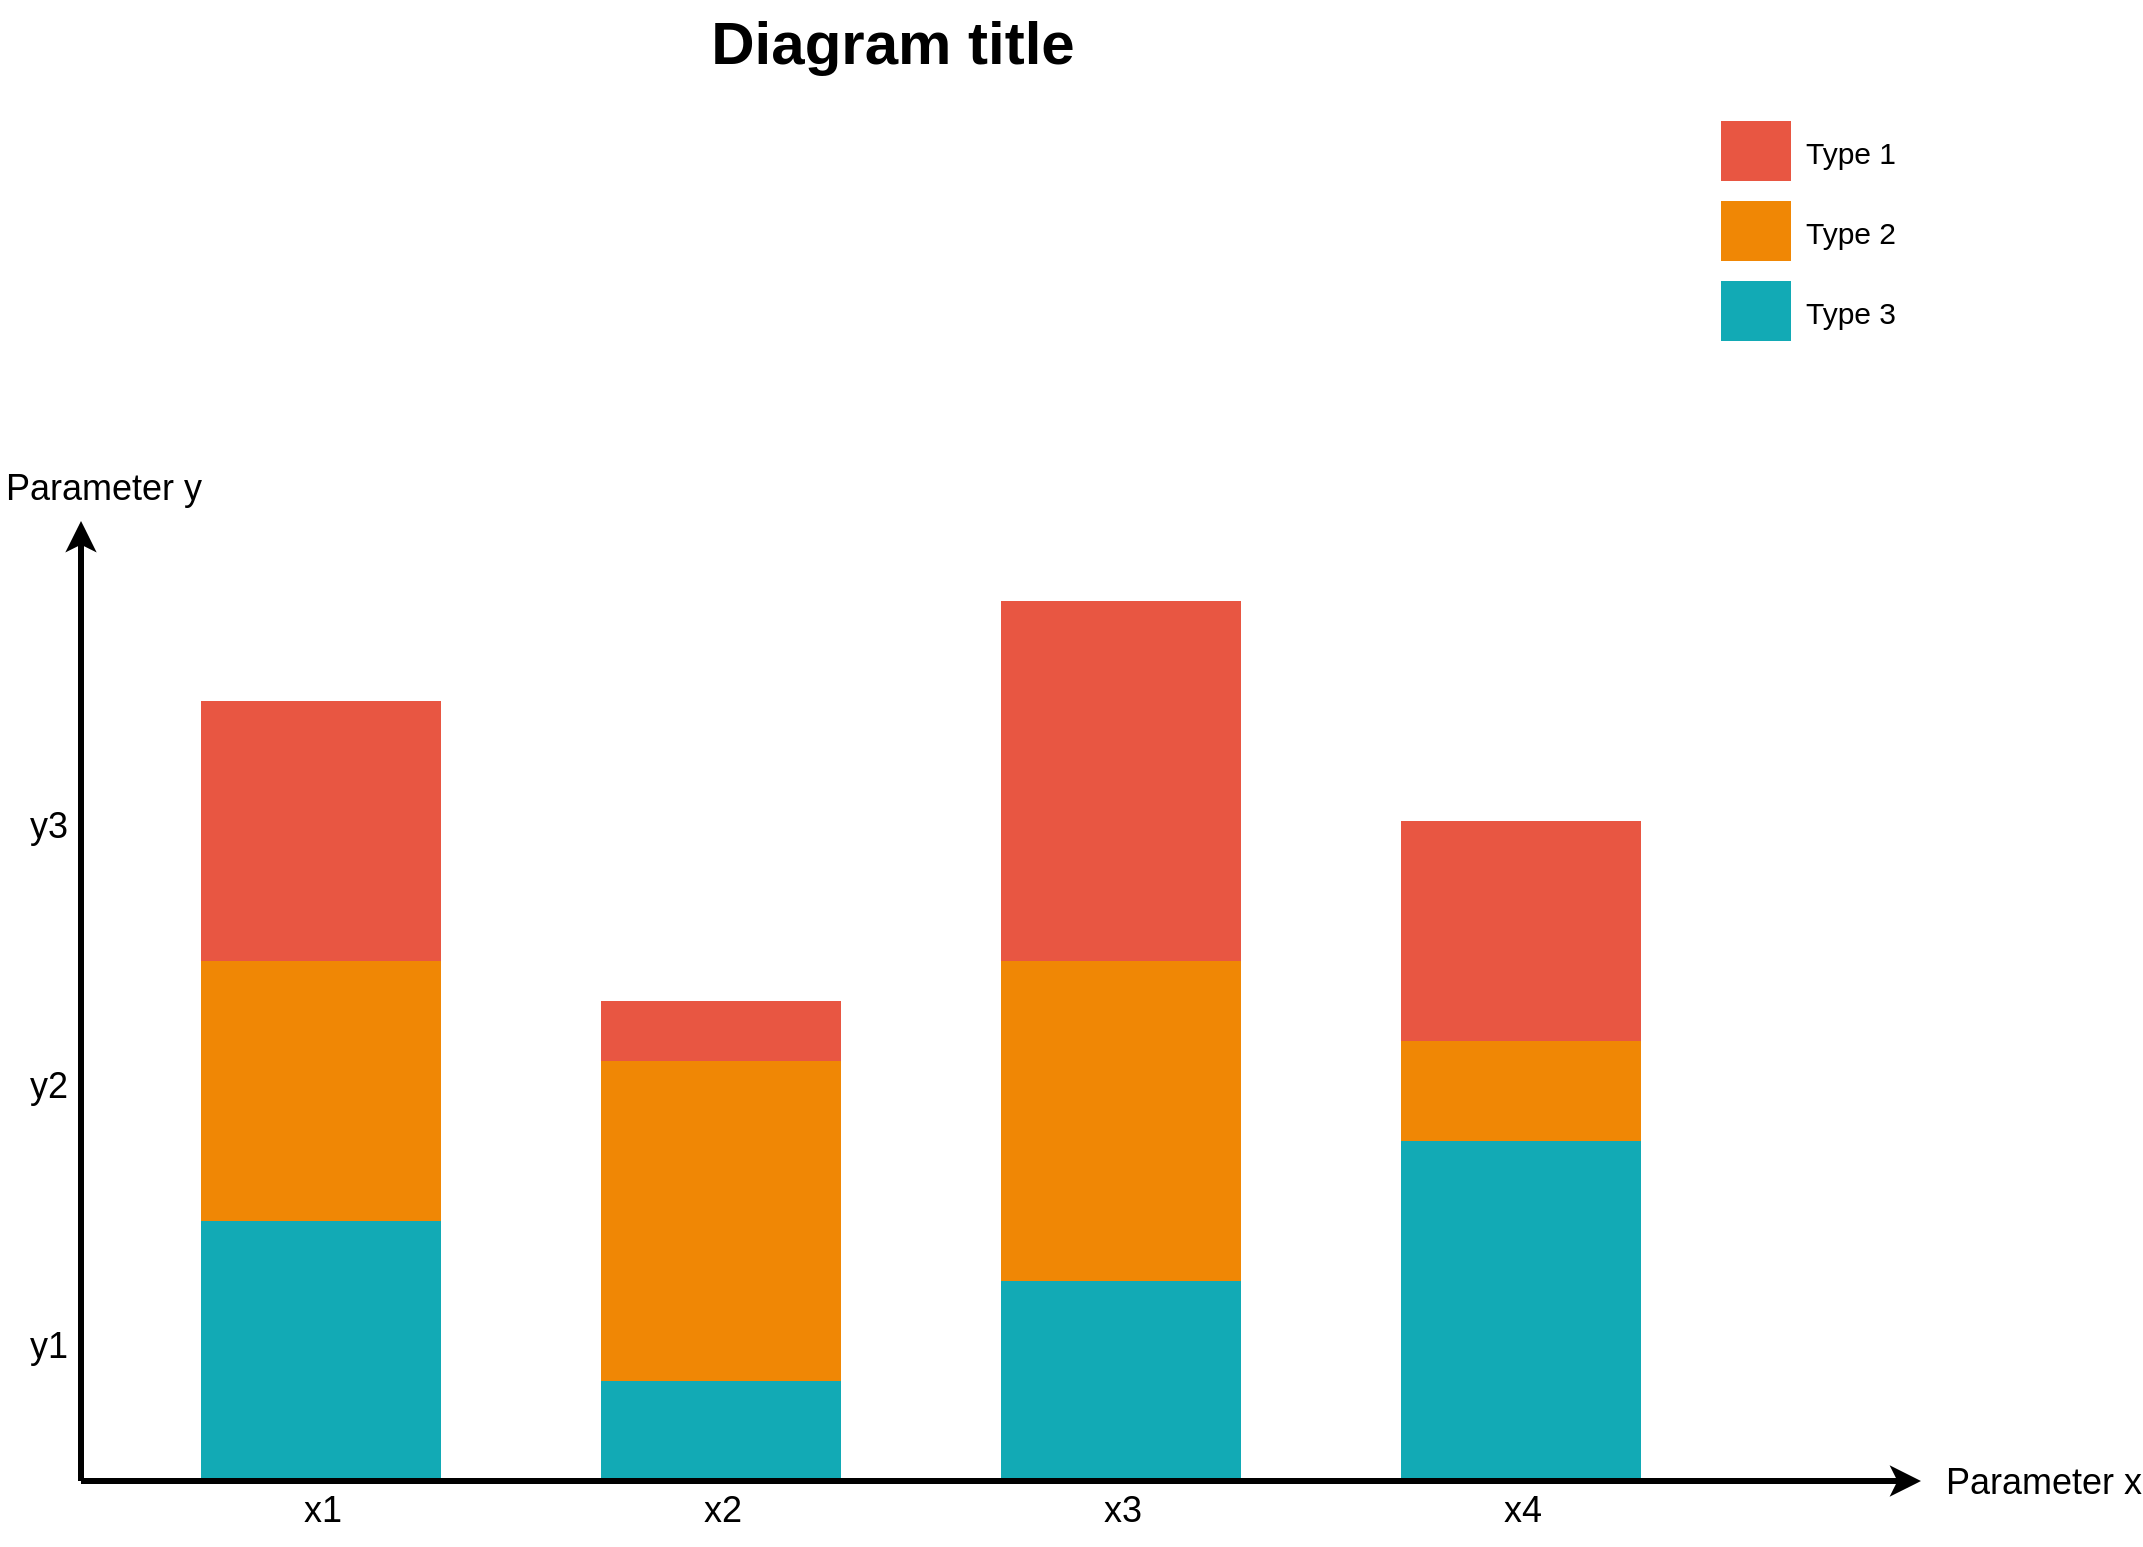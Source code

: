 <mxfile version="24.6.3" type="github">
  <diagram id="07fea595-8f29-1299-0266-81d95cde20df" name="Page-1">
    <mxGraphModel dx="-930" dy="-79" grid="1" gridSize="10" guides="1" tooltips="1" connect="1" arrows="1" fold="1" page="1" pageScale="1" pageWidth="1169" pageHeight="827" background="none" math="0" shadow="0">
      <root>
        <mxCell id="0" />
        <mxCell id="1" parent="0" />
        <mxCell id="723" value="" style="whiteSpace=wrap;fillColor=#12AAB5;gradientColor=none;gradientDirection=east;strokeColor=none;html=1;fontColor=#23445d;" parent="1" vertex="1">
          <mxGeometry x="2497.5" y="1464.5" width="120" height="130" as="geometry" />
        </mxCell>
        <mxCell id="724" value="" style="whiteSpace=wrap;fillColor=#12AAB5;gradientColor=none;gradientDirection=east;strokeColor=none;html=1;fontColor=#23445d;" parent="1" vertex="1">
          <mxGeometry x="2697.5" y="1544.5" width="120" height="50.0" as="geometry" />
        </mxCell>
        <mxCell id="725" value="" style="whiteSpace=wrap;fillColor=#12AAB5;gradientColor=none;gradientDirection=east;strokeColor=none;html=1;fontColor=#23445d;" parent="1" vertex="1">
          <mxGeometry x="2897.5" y="1494.5" width="120" height="100" as="geometry" />
        </mxCell>
        <mxCell id="726" value="" style="whiteSpace=wrap;fillColor=#12AAB5;gradientColor=none;gradientDirection=east;strokeColor=none;html=1;fontColor=#23445d;" parent="1" vertex="1">
          <mxGeometry x="3097.5" y="1424.5" width="120" height="170" as="geometry" />
        </mxCell>
        <mxCell id="727" value="" style="edgeStyle=none;html=1;fontColor=#000000;strokeWidth=3;strokeColor=#000000;" parent="1" edge="1">
          <mxGeometry width="100" height="100" relative="1" as="geometry">
            <mxPoint x="2437.5" y="1594.5" as="sourcePoint" />
            <mxPoint x="2437.5" y="1114.5" as="targetPoint" />
          </mxGeometry>
        </mxCell>
        <mxCell id="728" value="" style="whiteSpace=wrap;fillColor=#F08705;gradientColor=none;gradientDirection=east;strokeColor=none;html=1;fontColor=#23445d;" parent="1" vertex="1">
          <mxGeometry x="2497.5" y="1334.5" width="120" height="130" as="geometry" />
        </mxCell>
        <mxCell id="729" value="" style="whiteSpace=wrap;fillColor=#E85642;gradientColor=none;gradientDirection=east;strokeColor=none;html=1;fontColor=#23445d;" parent="1" vertex="1">
          <mxGeometry x="2497.5" y="1204.5" width="120" height="130" as="geometry" />
        </mxCell>
        <mxCell id="730" value="" style="whiteSpace=wrap;fillColor=#F08705;gradientColor=none;gradientDirection=east;strokeColor=none;html=1;fontColor=#23445d;" parent="1" vertex="1">
          <mxGeometry x="2697.5" y="1384.5" width="120" height="160.0" as="geometry" />
        </mxCell>
        <mxCell id="731" value="" style="whiteSpace=wrap;fillColor=#E85642;gradientColor=none;gradientDirection=east;strokeColor=none;html=1;fontColor=#23445d;" parent="1" vertex="1">
          <mxGeometry x="2697.5" y="1354.5" width="120" height="30" as="geometry" />
        </mxCell>
        <mxCell id="732" value="" style="whiteSpace=wrap;fillColor=#F08705;gradientColor=none;gradientDirection=east;strokeColor=none;html=1;fontColor=#23445d;" parent="1" vertex="1">
          <mxGeometry x="2897.5" y="1334.5" width="120" height="160" as="geometry" />
        </mxCell>
        <mxCell id="733" value="" style="whiteSpace=wrap;fillColor=#E85642;gradientColor=none;gradientDirection=east;strokeColor=none;html=1;fontColor=#23445d;" parent="1" vertex="1">
          <mxGeometry x="2897.5" y="1154.5" width="120" height="180" as="geometry" />
        </mxCell>
        <mxCell id="734" value="" style="edgeStyle=none;html=1;fontColor=#000000;strokeWidth=3;strokeColor=#000000;" parent="1" edge="1">
          <mxGeometry width="100" height="100" relative="1" as="geometry">
            <mxPoint x="2437.5" y="1594.5" as="sourcePoint" />
            <mxPoint x="3357.5" y="1594.5" as="targetPoint" />
          </mxGeometry>
        </mxCell>
        <mxCell id="735" value="Parameter x" style="text;spacingTop=-5;html=1;fontSize=18;fontStyle=0;points=[];strokeColor=none;" parent="1" vertex="1">
          <mxGeometry x="3367.5" y="1582.5" width="80" height="20" as="geometry" />
        </mxCell>
        <mxCell id="736" value="x1" style="text;spacingTop=-5;align=center;verticalAlign=middle;fontStyle=0;html=1;fontSize=18;points=[];strokeColor=none;" parent="1" vertex="1">
          <mxGeometry x="2497.5" y="1596.5" width="120" height="30" as="geometry" />
        </mxCell>
        <mxCell id="737" value="x2" style="text;spacingTop=-5;align=center;verticalAlign=middle;fontStyle=0;html=1;fontSize=18;points=[];strokeColor=none;" parent="1" vertex="1">
          <mxGeometry x="2697.5" y="1596.5" width="120" height="30" as="geometry" />
        </mxCell>
        <mxCell id="738" value="x3" style="text;spacingTop=-5;align=center;verticalAlign=middle;fontStyle=0;html=1;fontSize=18;points=[];strokeColor=none;" parent="1" vertex="1">
          <mxGeometry x="2897.5" y="1596.5" width="120" height="30" as="geometry" />
        </mxCell>
        <mxCell id="739" value="" style="whiteSpace=wrap;fillColor=#12AAB5;gradientColor=none;gradientDirection=east;strokeColor=none;html=1;fontColor=#23445d;" parent="1" vertex="1">
          <mxGeometry x="3257.5" y="994.5" width="35.0" height="30.0" as="geometry" />
        </mxCell>
        <mxCell id="740" value="" style="whiteSpace=wrap;fillColor=#F08705;gradientColor=none;gradientDirection=east;strokeColor=none;html=1;fontColor=#23445d;" parent="1" vertex="1">
          <mxGeometry x="3257.5" y="954.5" width="35.0" height="30.0" as="geometry" />
        </mxCell>
        <mxCell id="741" value="" style="whiteSpace=wrap;fillColor=#E85642;gradientColor=none;gradientDirection=east;strokeColor=none;html=1;fontColor=#23445d;" parent="1" vertex="1">
          <mxGeometry x="3257.5" y="914.5" width="35.0" height="30.0" as="geometry" />
        </mxCell>
        <mxCell id="742" value="Type 1" style="text;spacingTop=-5;html=1;points=[];fontSize=15;" parent="1" vertex="1">
          <mxGeometry x="3297.5" y="919.5" width="80" height="20" as="geometry" />
        </mxCell>
        <mxCell id="743" value="Type 2" style="text;spacingTop=-5;html=1;points=[];fontSize=15;" parent="1" vertex="1">
          <mxGeometry x="3297.5" y="959.5" width="80" height="20" as="geometry" />
        </mxCell>
        <mxCell id="744" value="Type 3" style="text;spacingTop=-5;html=1;points=[];fontSize=15;" parent="1" vertex="1">
          <mxGeometry x="3297.5" y="999.5" width="80" height="20" as="geometry" />
        </mxCell>
        <mxCell id="745" value="Parameter y" style="text;spacingTop=-5;html=1;fontSize=18;fontStyle=0;points=[]" parent="1" vertex="1">
          <mxGeometry x="2397.5" y="1085.5" width="80" height="20" as="geometry" />
        </mxCell>
        <mxCell id="746" value="y1" style="text;spacingTop=-5;align=center;verticalAlign=middle;fontStyle=0;html=1;fontSize=18;points=[]" parent="1" vertex="1">
          <mxGeometry x="2405.5" y="1464.5" width="30" height="130.0" as="geometry" />
        </mxCell>
        <mxCell id="747" value="y2" style="text;spacingTop=-5;align=center;verticalAlign=middle;fontStyle=0;html=1;fontSize=18;points=[]" parent="1" vertex="1">
          <mxGeometry x="2405.5" y="1334.5" width="30" height="130.0" as="geometry" />
        </mxCell>
        <mxCell id="748" value="y3" style="text;spacingTop=-5;align=center;verticalAlign=middle;fontStyle=0;html=1;fontSize=18;points=[]" parent="1" vertex="1">
          <mxGeometry x="2405.5" y="1204.5" width="30" height="130.0" as="geometry" />
        </mxCell>
        <mxCell id="749" value="&lt;font style=&quot;font-size: 30px;&quot;&gt;Diagram title&lt;/font&gt;" style="text;spacingTop=-5;align=center;verticalAlign=middle;fontSize=30;fontStyle=1;html=1;points=[]" parent="1" vertex="1">
          <mxGeometry x="2437.5" y="854.5" width="810" height="45" as="geometry" />
        </mxCell>
        <mxCell id="750" value="" style="whiteSpace=wrap;fillColor=#F08705;gradientColor=none;gradientDirection=east;strokeColor=none;html=1;fontColor=#23445d;" parent="1" vertex="1">
          <mxGeometry x="3097.5" y="1374.5" width="120" height="50" as="geometry" />
        </mxCell>
        <mxCell id="751" value="" style="whiteSpace=wrap;fillColor=#E85642;gradientColor=none;gradientDirection=east;strokeColor=none;html=1;fontColor=#23445d;" parent="1" vertex="1">
          <mxGeometry x="3097.5" y="1264.5" width="120" height="110" as="geometry" />
        </mxCell>
        <mxCell id="752" value="x4" style="text;spacingTop=-5;align=center;verticalAlign=middle;fontStyle=0;html=1;fontSize=18;points=[];strokeColor=none;" parent="1" vertex="1">
          <mxGeometry x="3097.5" y="1596.5" width="120" height="30" as="geometry" />
        </mxCell>
      </root>
    </mxGraphModel>
  </diagram>
</mxfile>
